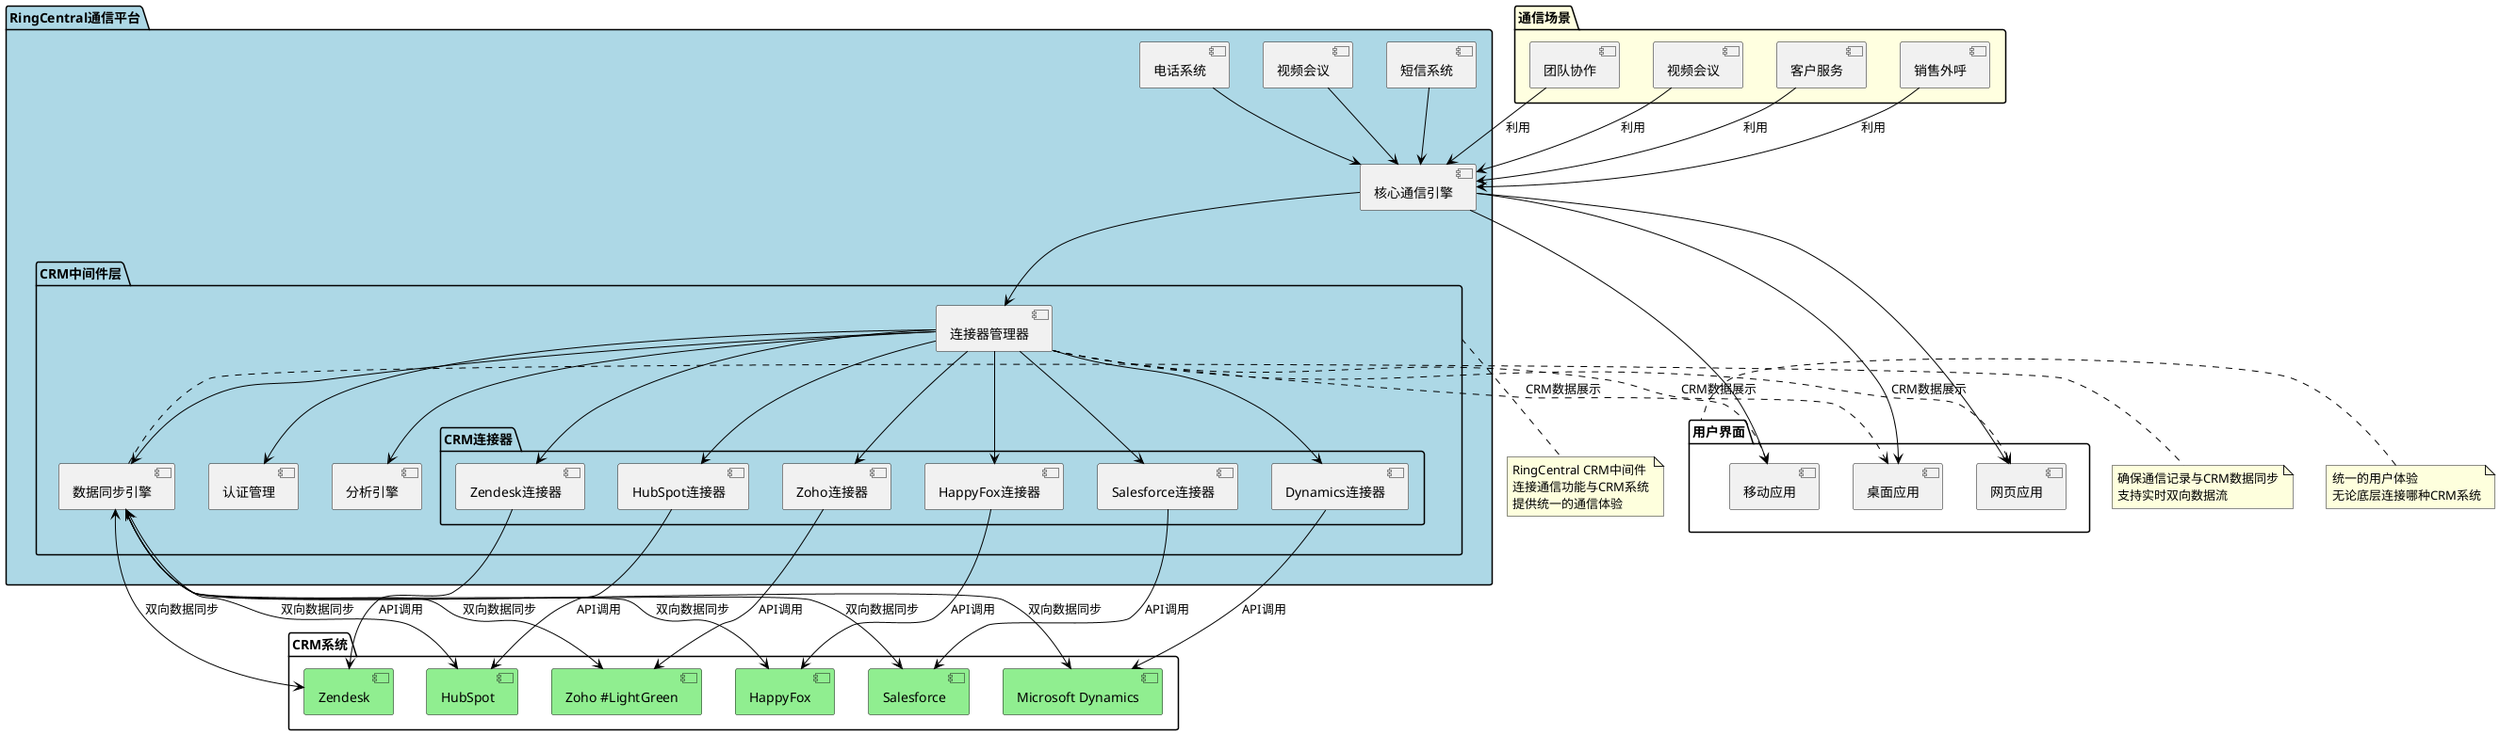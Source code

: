 @startuml RingCentral-CRM中间件概念

skinparam {
  BackgroundColor White
  ArrowColor Black
  BorderColor Black
}

!define MIDDLEWARE #LightBlue
!define CRM #LightGreen
!define COMM #LightYellow
!define UI #White

package "RingCentral通信平台" as RingCentral MIDDLEWARE {
  [核心通信引擎] as CommCore
  [电话系统] as Phone
  [短信系统] as SMS
  [视频会议] as Video
  
  package "CRM中间件层" as Middleware {
    [连接器管理器] as ConnectorManager
    [数据同步引擎] as SyncEngine
    [认证管理] as AuthManager
    [分析引擎] as Analytics
    
    package "CRM连接器" as Connectors {
      [Salesforce连接器] as SFConnector
      [Dynamics连接器] as DynamicsConnector
      [Zendesk连接器] as ZendeskConnector
      [HubSpot连接器] as HubSpotConnector
      [Zoho连接器] as ZohoConnector
      [HappyFox连接器] as HappyFoxConnector
    }
  }
}

package "CRM系统" as CRMs {
  [Salesforce] as Salesforce CRM
  [Microsoft Dynamics] as Dynamics CRM
  [Zendesk] as Zendesk CRM
  [HubSpot] as HubSpot CRM
  [Zoho CRM] as Zoho CRM
  [HappyFox] as HappyFox CRM
}

package "用户界面" as UserInterface UI {
  [桌面应用] as Desktop
  [网页应用] as Web
  [移动应用] as Mobile
}

package "通信场景" as Scenarios COMM {
  [客户服务] as CustomerService
  [销售外呼] as SalesCall
  [团队协作] as TeamCollab
  [视频会议] as VideoConf
}

' 通信核心连接
Phone --> CommCore
SMS --> CommCore
Video --> CommCore

' 中间件连接
CommCore --> ConnectorManager
ConnectorManager --> SyncEngine
ConnectorManager --> AuthManager
ConnectorManager --> Analytics

' 连接器连接
ConnectorManager --> SFConnector
ConnectorManager --> DynamicsConnector
ConnectorManager --> ZendeskConnector
ConnectorManager --> HubSpotConnector
ConnectorManager --> ZohoConnector
ConnectorManager --> HappyFoxConnector

' CRM系统连接
SFConnector --> Salesforce : API调用
DynamicsConnector --> Dynamics : API调用
ZendeskConnector --> Zendesk : API调用
HubSpotConnector --> HubSpot : API调用
ZohoConnector --> Zoho : API调用
HappyFoxConnector --> HappyFox : API调用

' 用户界面连接
CommCore --> Desktop
CommCore --> Web
CommCore --> Mobile
ConnectorManager ..> Desktop : CRM数据展示
ConnectorManager ..> Web : CRM数据展示
ConnectorManager ..> Mobile : CRM数据展示

' 场景连接
CustomerService --> CommCore : 利用
SalesCall --> CommCore : 利用
TeamCollab --> CommCore : 利用
VideoConf --> CommCore : 利用

SyncEngine <--> Salesforce : 双向数据同步
SyncEngine <--> Dynamics : 双向数据同步
SyncEngine <--> Zendesk : 双向数据同步
SyncEngine <--> HubSpot : 双向数据同步
SyncEngine <--> Zoho : 双向数据同步
SyncEngine <--> HappyFox : 双向数据同步

note bottom of Middleware
  RingCentral CRM中间件
  连接通信功能与CRM系统
  提供统一的通信体验
end note

note right of SyncEngine
  确保通信记录与CRM数据同步
  支持实时双向数据流
end note

note left of UserInterface
  统一的用户体验
  无论底层连接哪种CRM系统
end note

@enduml 